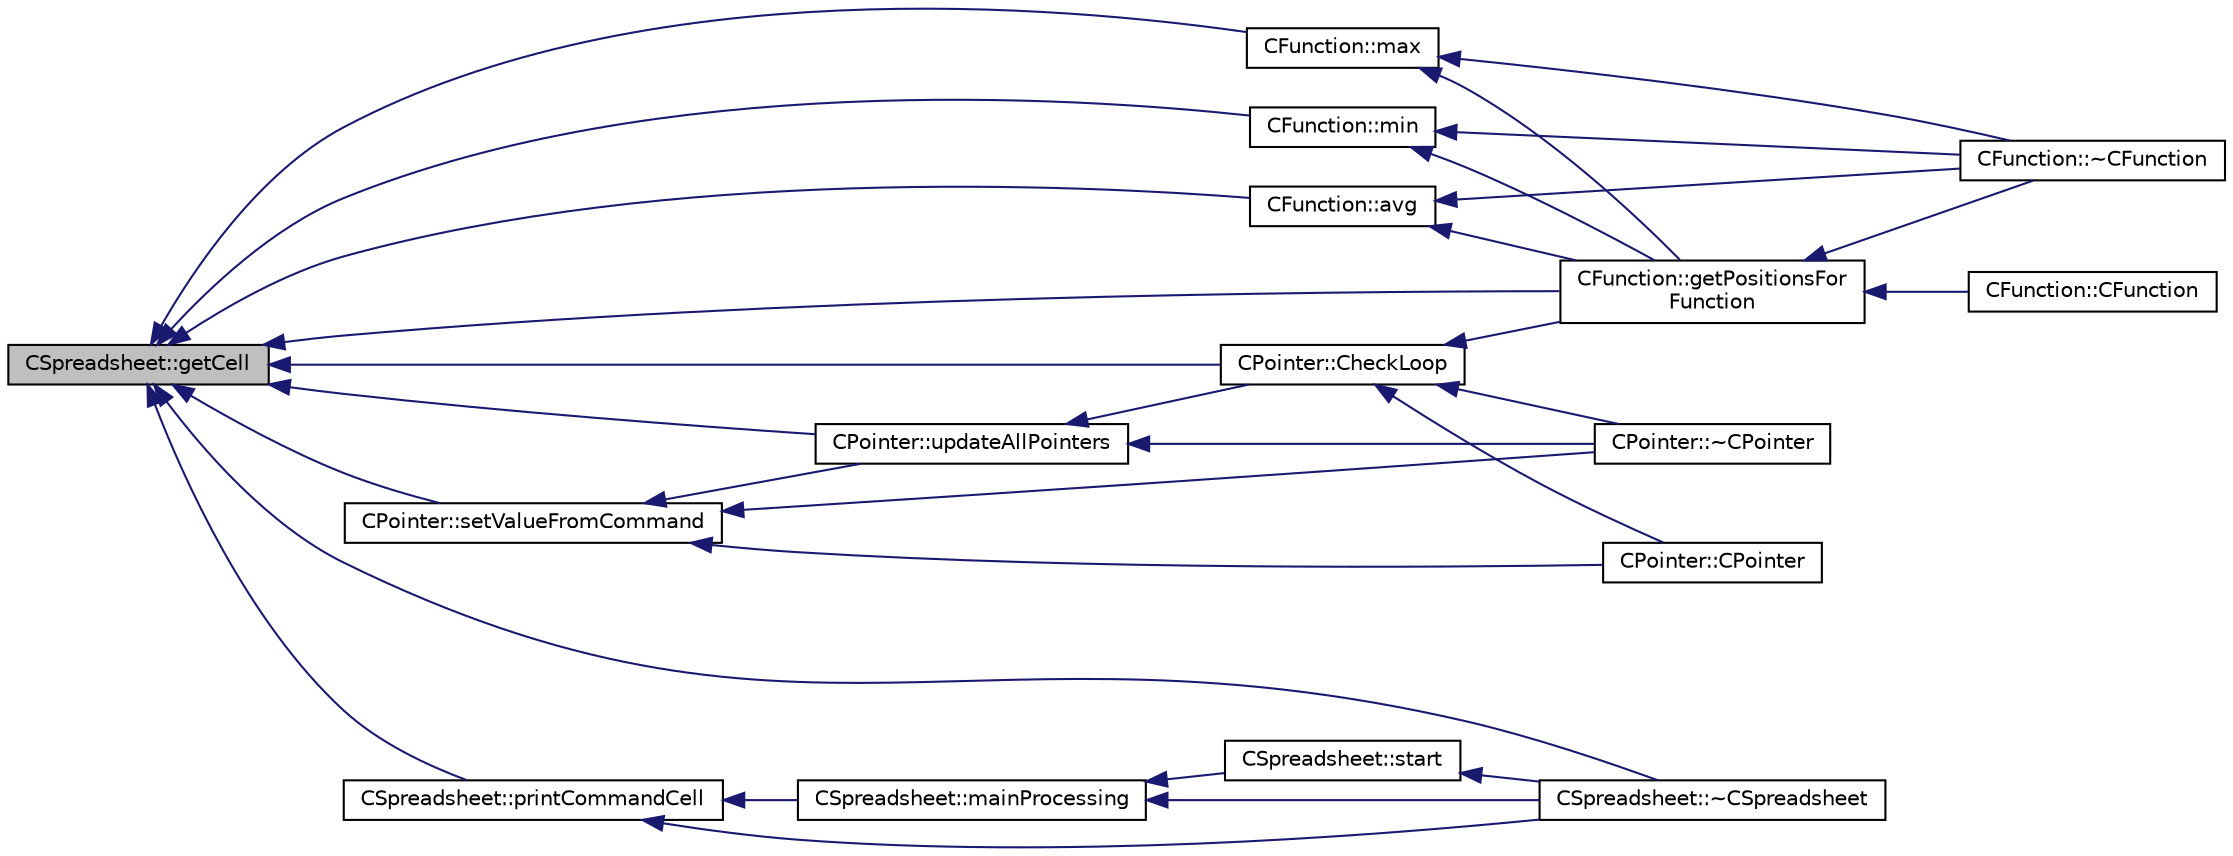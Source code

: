 digraph "CSpreadsheet::getCell"
{
  edge [fontname="Helvetica",fontsize="10",labelfontname="Helvetica",labelfontsize="10"];
  node [fontname="Helvetica",fontsize="10",shape=record];
  rankdir="LR";
  Node1 [label="CSpreadsheet::getCell",height=0.2,width=0.4,color="black", fillcolor="grey75", style="filled", fontcolor="black"];
  Node1 -> Node2 [dir="back",color="midnightblue",fontsize="10",style="solid",fontname="Helvetica"];
  Node2 [label="CFunction::getPositionsFor\lFunction",height=0.2,width=0.4,color="black", fillcolor="white", style="filled",URL="$classCFunction.html#a6221a461183979abcd9c8e64b039e7a1"];
  Node2 -> Node3 [dir="back",color="midnightblue",fontsize="10",style="solid",fontname="Helvetica"];
  Node3 [label="CFunction::CFunction",height=0.2,width=0.4,color="black", fillcolor="white", style="filled",URL="$classCFunction.html#a13a7dfd477b00be3499c1dd1644fc072"];
  Node2 -> Node4 [dir="back",color="midnightblue",fontsize="10",style="solid",fontname="Helvetica"];
  Node4 [label="CFunction::~CFunction",height=0.2,width=0.4,color="black", fillcolor="white", style="filled",URL="$classCFunction.html#a05548ce113bdb82439cc315c58cc93f7"];
  Node1 -> Node5 [dir="back",color="midnightblue",fontsize="10",style="solid",fontname="Helvetica"];
  Node5 [label="CFunction::max",height=0.2,width=0.4,color="black", fillcolor="white", style="filled",URL="$classCFunction.html#aa2b22178909b4e8adc72c2a1a0c8c177"];
  Node5 -> Node2 [dir="back",color="midnightblue",fontsize="10",style="solid",fontname="Helvetica"];
  Node5 -> Node4 [dir="back",color="midnightblue",fontsize="10",style="solid",fontname="Helvetica"];
  Node1 -> Node6 [dir="back",color="midnightblue",fontsize="10",style="solid",fontname="Helvetica"];
  Node6 [label="CFunction::min",height=0.2,width=0.4,color="black", fillcolor="white", style="filled",URL="$classCFunction.html#aeb76ff5d401e7af67ffb3d7c4e8e7eb2"];
  Node6 -> Node2 [dir="back",color="midnightblue",fontsize="10",style="solid",fontname="Helvetica"];
  Node6 -> Node4 [dir="back",color="midnightblue",fontsize="10",style="solid",fontname="Helvetica"];
  Node1 -> Node7 [dir="back",color="midnightblue",fontsize="10",style="solid",fontname="Helvetica"];
  Node7 [label="CFunction::avg",height=0.2,width=0.4,color="black", fillcolor="white", style="filled",URL="$classCFunction.html#afdf1db852fcb9053349572c2a31a9df1"];
  Node7 -> Node2 [dir="back",color="midnightblue",fontsize="10",style="solid",fontname="Helvetica"];
  Node7 -> Node4 [dir="back",color="midnightblue",fontsize="10",style="solid",fontname="Helvetica"];
  Node1 -> Node8 [dir="back",color="midnightblue",fontsize="10",style="solid",fontname="Helvetica"];
  Node8 [label="CPointer::CheckLoop",height=0.2,width=0.4,color="black", fillcolor="white", style="filled",URL="$classCPointer.html#a840d1c1bb985accb3e5d3bcc51c19aef"];
  Node8 -> Node2 [dir="back",color="midnightblue",fontsize="10",style="solid",fontname="Helvetica"];
  Node8 -> Node9 [dir="back",color="midnightblue",fontsize="10",style="solid",fontname="Helvetica"];
  Node9 [label="CPointer::CPointer",height=0.2,width=0.4,color="black", fillcolor="white", style="filled",URL="$classCPointer.html#a2bde64a7692e2e03e67054d51d0fc94e"];
  Node8 -> Node10 [dir="back",color="midnightblue",fontsize="10",style="solid",fontname="Helvetica"];
  Node10 [label="CPointer::~CPointer",height=0.2,width=0.4,color="black", fillcolor="white", style="filled",URL="$classCPointer.html#a2c78aa0ce894318ae615511b1bec8869"];
  Node1 -> Node11 [dir="back",color="midnightblue",fontsize="10",style="solid",fontname="Helvetica"];
  Node11 [label="CPointer::updateAllPointers",height=0.2,width=0.4,color="black", fillcolor="white", style="filled",URL="$classCPointer.html#ad0e5c27486980846105a07020dad2ff2"];
  Node11 -> Node8 [dir="back",color="midnightblue",fontsize="10",style="solid",fontname="Helvetica"];
  Node11 -> Node10 [dir="back",color="midnightblue",fontsize="10",style="solid",fontname="Helvetica"];
  Node1 -> Node12 [dir="back",color="midnightblue",fontsize="10",style="solid",fontname="Helvetica"];
  Node12 [label="CPointer::setValueFromCommand",height=0.2,width=0.4,color="black", fillcolor="white", style="filled",URL="$classCPointer.html#a14ea2281d6a386607b6a5533b01554ae"];
  Node12 -> Node9 [dir="back",color="midnightblue",fontsize="10",style="solid",fontname="Helvetica"];
  Node12 -> Node11 [dir="back",color="midnightblue",fontsize="10",style="solid",fontname="Helvetica"];
  Node12 -> Node10 [dir="back",color="midnightblue",fontsize="10",style="solid",fontname="Helvetica"];
  Node1 -> Node13 [dir="back",color="midnightblue",fontsize="10",style="solid",fontname="Helvetica"];
  Node13 [label="CSpreadsheet::printCommandCell",height=0.2,width=0.4,color="black", fillcolor="white", style="filled",URL="$classCSpreadsheet.html#ab7267ccda6e9c69e5b4f0ed8c945bb37"];
  Node13 -> Node14 [dir="back",color="midnightblue",fontsize="10",style="solid",fontname="Helvetica"];
  Node14 [label="CSpreadsheet::mainProcessing",height=0.2,width=0.4,color="black", fillcolor="white", style="filled",URL="$classCSpreadsheet.html#a96295c930d6a4a40c721f3d5eda1ad8d"];
  Node14 -> Node15 [dir="back",color="midnightblue",fontsize="10",style="solid",fontname="Helvetica"];
  Node15 [label="CSpreadsheet::start",height=0.2,width=0.4,color="black", fillcolor="white", style="filled",URL="$classCSpreadsheet.html#a118b123495313438538adb15d57b33b8"];
  Node15 -> Node16 [dir="back",color="midnightblue",fontsize="10",style="solid",fontname="Helvetica"];
  Node16 [label="CSpreadsheet::~CSpreadsheet",height=0.2,width=0.4,color="black", fillcolor="white", style="filled",URL="$classCSpreadsheet.html#a698d41be2894a7a927db7ad653ead527"];
  Node14 -> Node16 [dir="back",color="midnightblue",fontsize="10",style="solid",fontname="Helvetica"];
  Node13 -> Node16 [dir="back",color="midnightblue",fontsize="10",style="solid",fontname="Helvetica"];
  Node1 -> Node16 [dir="back",color="midnightblue",fontsize="10",style="solid",fontname="Helvetica"];
}
